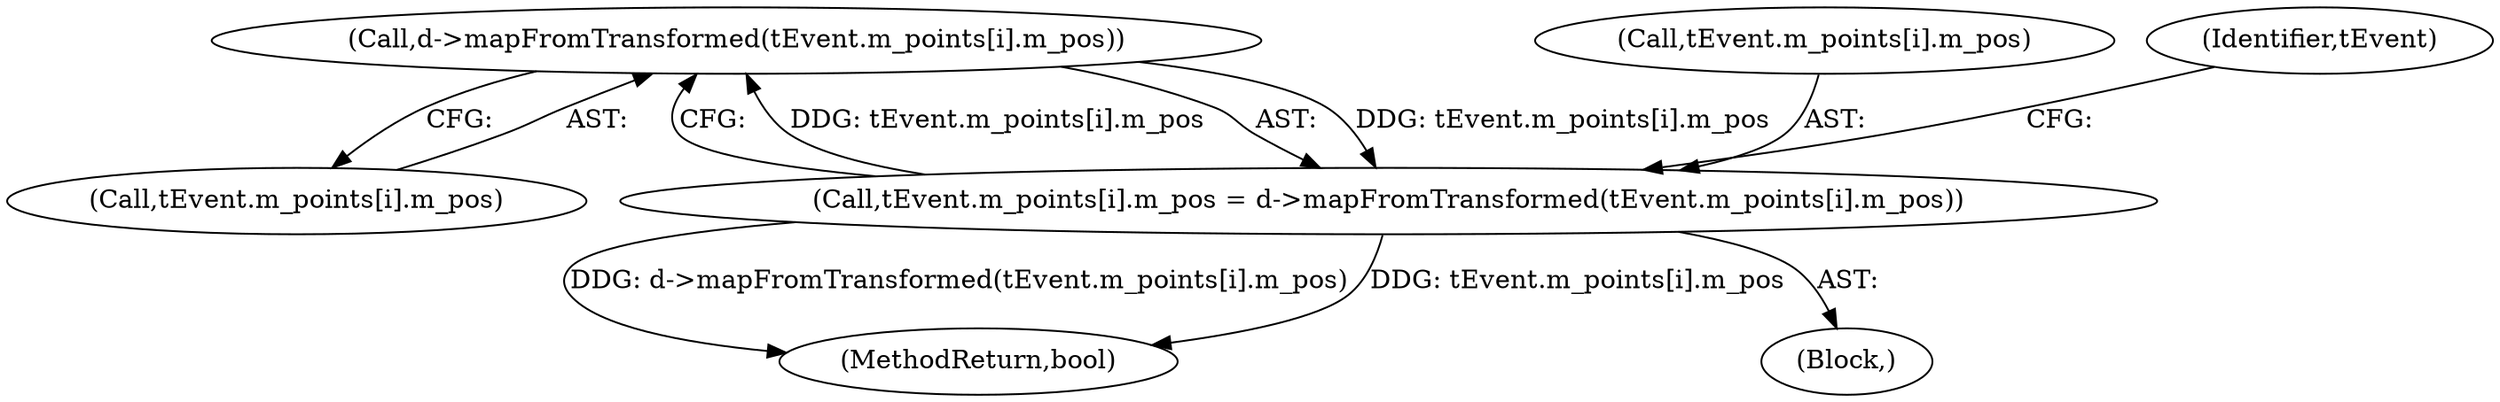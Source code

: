digraph "1_Chrome_d345af9ed62ee5f431be327967f41c3cc3fe936a_2@array" {
"1000151" [label="(Call,d->mapFromTransformed(tEvent.m_points[i].m_pos))"];
"1000143" [label="(Call,tEvent.m_points[i].m_pos = d->mapFromTransformed(tEvent.m_points[i].m_pos))"];
"1000151" [label="(Call,d->mapFromTransformed(tEvent.m_points[i].m_pos))"];
"1000144" [label="(Call,tEvent.m_points[i].m_pos)"];
"1000163" [label="(Identifier,tEvent)"];
"1000143" [label="(Call,tEvent.m_points[i].m_pos = d->mapFromTransformed(tEvent.m_points[i].m_pos))"];
"1000287" [label="(MethodReturn,bool)"];
"1000152" [label="(Call,tEvent.m_points[i].m_pos)"];
"1000142" [label="(Block,)"];
"1000151" [label="(Call,d->mapFromTransformed(tEvent.m_points[i].m_pos))"];
"1000151" -> "1000143"  [label="AST: "];
"1000151" -> "1000152"  [label="CFG: "];
"1000152" -> "1000151"  [label="AST: "];
"1000143" -> "1000151"  [label="CFG: "];
"1000151" -> "1000143"  [label="DDG: tEvent.m_points[i].m_pos"];
"1000143" -> "1000151"  [label="DDG: tEvent.m_points[i].m_pos"];
"1000143" -> "1000142"  [label="AST: "];
"1000144" -> "1000143"  [label="AST: "];
"1000163" -> "1000143"  [label="CFG: "];
"1000143" -> "1000287"  [label="DDG: d->mapFromTransformed(tEvent.m_points[i].m_pos)"];
"1000143" -> "1000287"  [label="DDG: tEvent.m_points[i].m_pos"];
}
